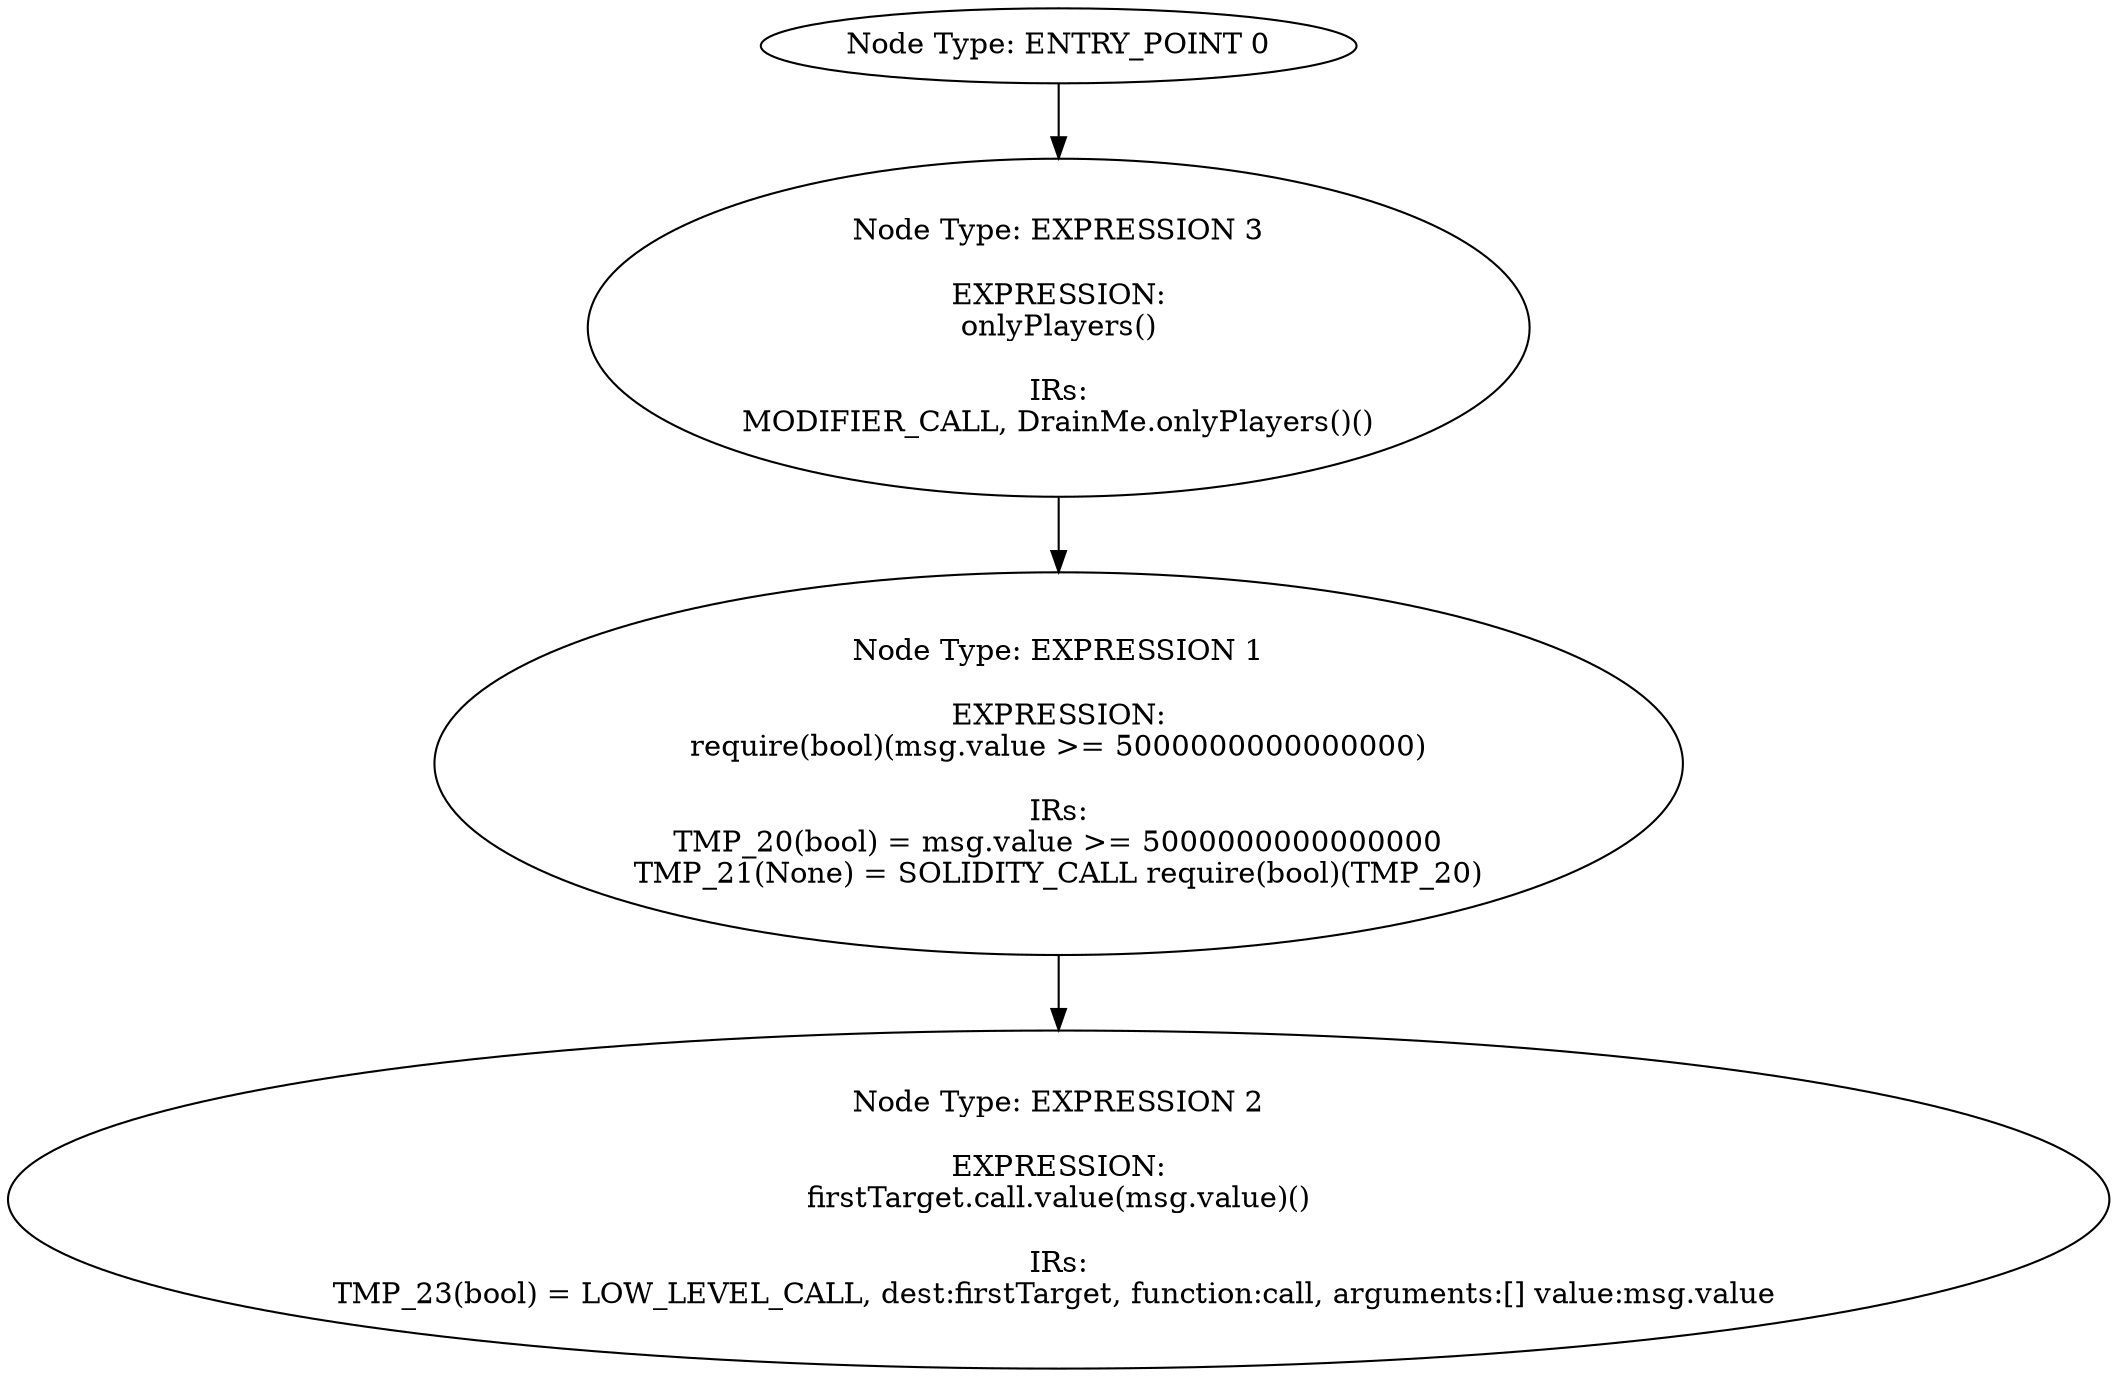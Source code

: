 digraph{
0[label="Node Type: ENTRY_POINT 0
"];
0->3;
1[label="Node Type: EXPRESSION 1

EXPRESSION:
require(bool)(msg.value >= 5000000000000000)

IRs:
TMP_20(bool) = msg.value >= 5000000000000000
TMP_21(None) = SOLIDITY_CALL require(bool)(TMP_20)"];
1->2;
2[label="Node Type: EXPRESSION 2

EXPRESSION:
firstTarget.call.value(msg.value)()

IRs:
TMP_23(bool) = LOW_LEVEL_CALL, dest:firstTarget, function:call, arguments:[] value:msg.value "];
3[label="Node Type: EXPRESSION 3

EXPRESSION:
onlyPlayers()

IRs:
MODIFIER_CALL, DrainMe.onlyPlayers()()"];
3->1;
}
